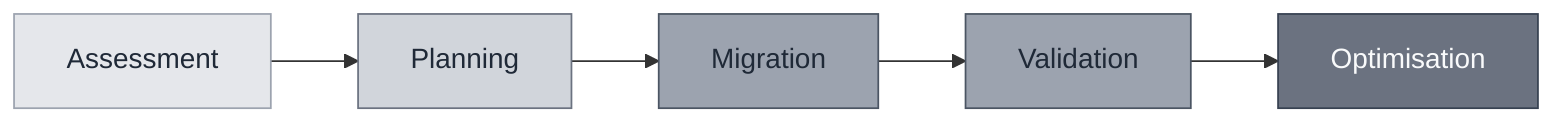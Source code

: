 flowchart LR
    A[Assessment] --> B[Planning]
    B --> C[Migration]
    C --> D[Validation]
    D --> E[Optimisation]
    
    style A fill:#e5e7eb,stroke:#9ca3af,color:#1f2937
    style B fill:#d1d5db,stroke:#6b7280,color:#1f2937
    style C fill:#9ca3af,stroke:#4b5563,color:#1f2937
    style D fill:#9ca3af,stroke:#4b5563,color:#1f2937
    style E fill:#6b7280,stroke:#374151,color:#f9fafb